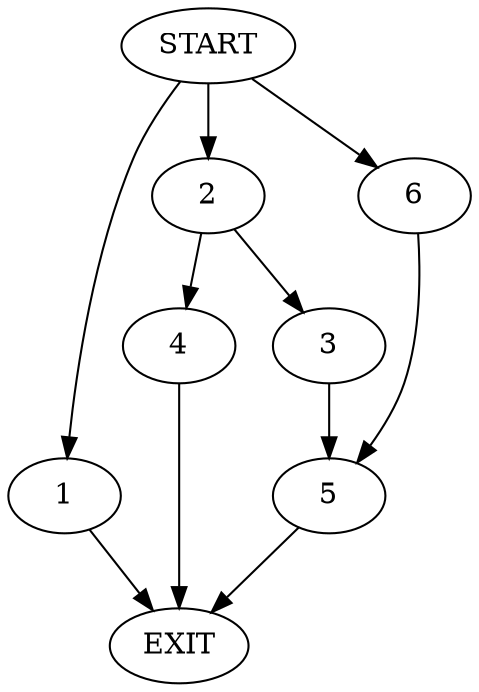 digraph {
0 [label="START"]
7 [label="EXIT"]
0 -> 1
1 -> 7
0 -> 2
2 -> 3
2 -> 4
3 -> 5
4 -> 7
5 -> 7
0 -> 6
6 -> 5
}
